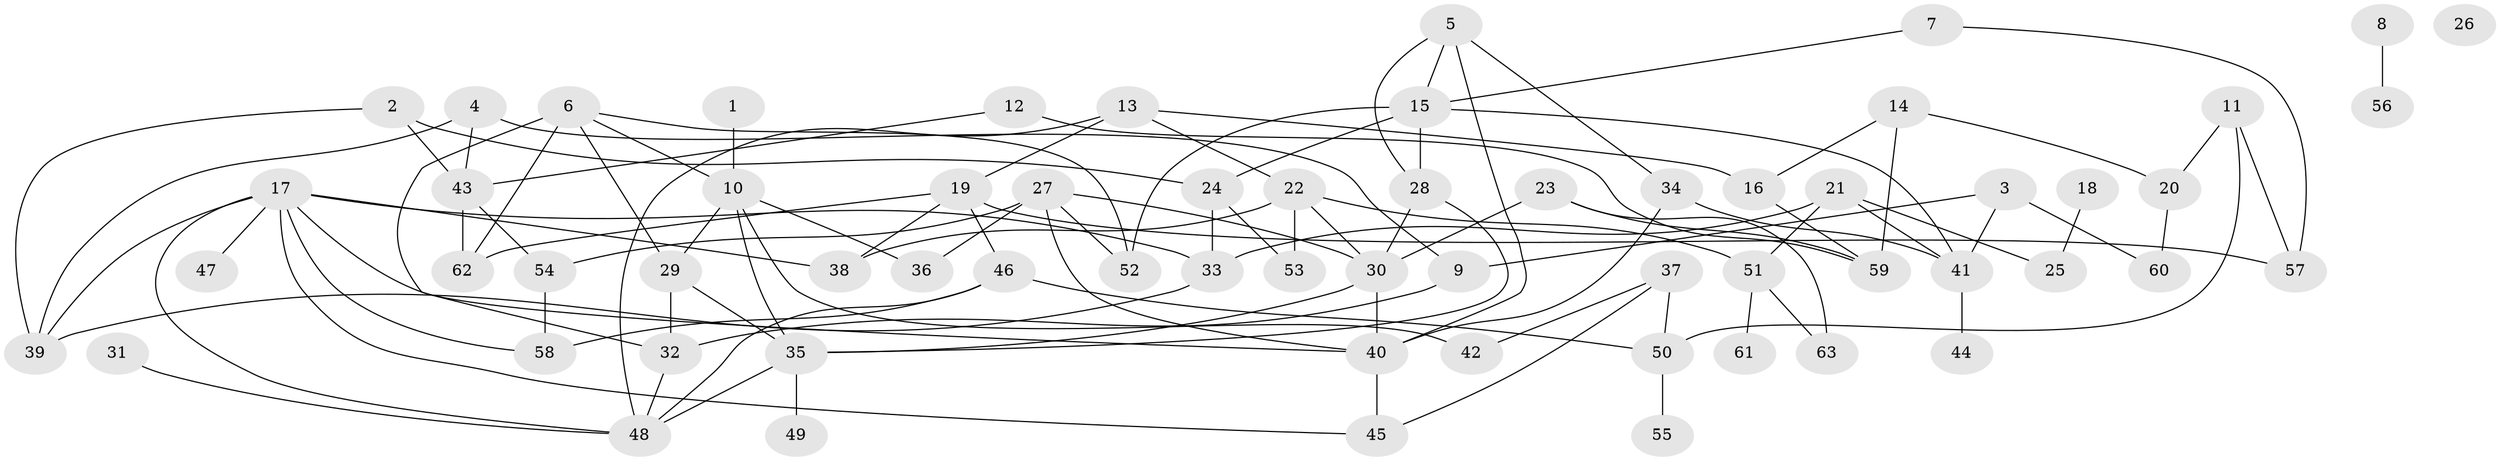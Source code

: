 // Generated by graph-tools (version 1.1) at 2025/39/03/09/25 04:39:58]
// undirected, 63 vertices, 103 edges
graph export_dot {
graph [start="1"]
  node [color=gray90,style=filled];
  1;
  2;
  3;
  4;
  5;
  6;
  7;
  8;
  9;
  10;
  11;
  12;
  13;
  14;
  15;
  16;
  17;
  18;
  19;
  20;
  21;
  22;
  23;
  24;
  25;
  26;
  27;
  28;
  29;
  30;
  31;
  32;
  33;
  34;
  35;
  36;
  37;
  38;
  39;
  40;
  41;
  42;
  43;
  44;
  45;
  46;
  47;
  48;
  49;
  50;
  51;
  52;
  53;
  54;
  55;
  56;
  57;
  58;
  59;
  60;
  61;
  62;
  63;
  1 -- 10;
  2 -- 24;
  2 -- 39;
  2 -- 43;
  3 -- 9;
  3 -- 41;
  3 -- 60;
  4 -- 9;
  4 -- 39;
  4 -- 43;
  5 -- 15;
  5 -- 28;
  5 -- 34;
  5 -- 40;
  6 -- 10;
  6 -- 29;
  6 -- 32;
  6 -- 52;
  6 -- 62;
  7 -- 15;
  7 -- 57;
  8 -- 56;
  9 -- 32;
  10 -- 29;
  10 -- 35;
  10 -- 36;
  10 -- 42;
  11 -- 20;
  11 -- 50;
  11 -- 57;
  12 -- 43;
  12 -- 59;
  13 -- 16;
  13 -- 19;
  13 -- 22;
  13 -- 48;
  14 -- 16;
  14 -- 20;
  14 -- 59;
  15 -- 24;
  15 -- 28;
  15 -- 41;
  15 -- 52;
  16 -- 59;
  17 -- 33;
  17 -- 38;
  17 -- 39;
  17 -- 40;
  17 -- 45;
  17 -- 47;
  17 -- 48;
  17 -- 58;
  18 -- 25;
  19 -- 38;
  19 -- 46;
  19 -- 57;
  19 -- 62;
  20 -- 60;
  21 -- 25;
  21 -- 33;
  21 -- 41;
  21 -- 51;
  22 -- 30;
  22 -- 38;
  22 -- 51;
  22 -- 53;
  23 -- 30;
  23 -- 59;
  23 -- 63;
  24 -- 33;
  24 -- 53;
  27 -- 30;
  27 -- 36;
  27 -- 40;
  27 -- 52;
  27 -- 54;
  28 -- 30;
  28 -- 35;
  29 -- 32;
  29 -- 35;
  30 -- 35;
  30 -- 40;
  31 -- 48;
  32 -- 48;
  33 -- 39;
  34 -- 40;
  34 -- 41;
  35 -- 48;
  35 -- 49;
  37 -- 42;
  37 -- 45;
  37 -- 50;
  40 -- 45;
  41 -- 44;
  43 -- 54;
  43 -- 62;
  46 -- 48;
  46 -- 50;
  46 -- 58;
  50 -- 55;
  51 -- 61;
  51 -- 63;
  54 -- 58;
}
